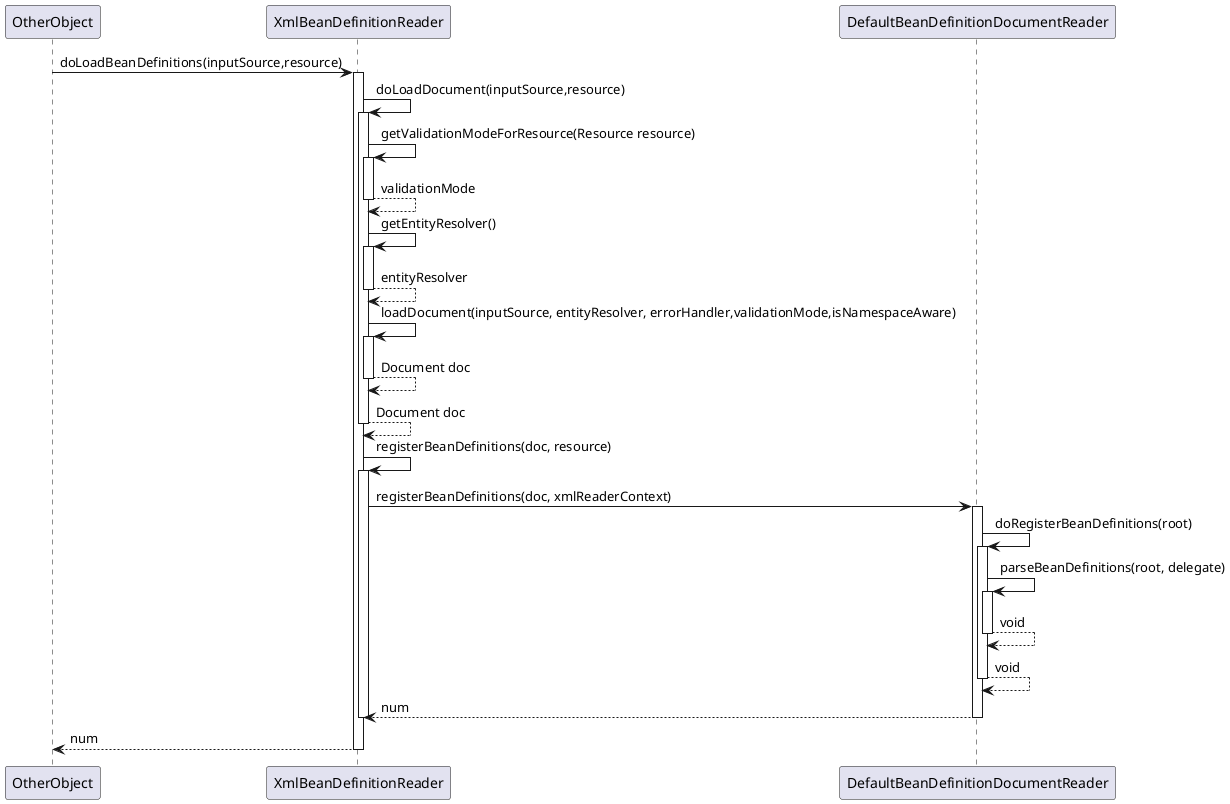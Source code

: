 @startuml
OtherObject -> XmlBeanDefinitionReader:doLoadBeanDefinitions(inputSource,resource)
activate XmlBeanDefinitionReader

XmlBeanDefinitionReader -> XmlBeanDefinitionReader: doLoadDocument(inputSource,resource)
activate XmlBeanDefinitionReader

XmlBeanDefinitionReader -> XmlBeanDefinitionReader: getValidationModeForResource(Resource resource)
activate XmlBeanDefinitionReader
return validationMode

XmlBeanDefinitionReader -> XmlBeanDefinitionReader: getEntityResolver()
activate XmlBeanDefinitionReader
return entityResolver

XmlBeanDefinitionReader -> XmlBeanDefinitionReader: loadDocument(inputSource, entityResolver, errorHandler,validationMode,isNamespaceAware)
activate XmlBeanDefinitionReader
return Document doc
return Document doc

XmlBeanDefinitionReader -> XmlBeanDefinitionReader: registerBeanDefinitions(doc, resource)
activate XmlBeanDefinitionReader

XmlBeanDefinitionReader -> DefaultBeanDefinitionDocumentReader: registerBeanDefinitions(doc, xmlReaderContext)
activate DefaultBeanDefinitionDocumentReader

DefaultBeanDefinitionDocumentReader -> DefaultBeanDefinitionDocumentReader: doRegisterBeanDefinitions(root)
activate DefaultBeanDefinitionDocumentReader
DefaultBeanDefinitionDocumentReader -> DefaultBeanDefinitionDocumentReader: parseBeanDefinitions(root, delegate)
activate DefaultBeanDefinitionDocumentReader
return void
return void

DefaultBeanDefinitionDocumentReader --> XmlBeanDefinitionReader: num
deactivate DefaultBeanDefinitionDocumentReader
deactivate XmlBeanDefinitionReader

return num

@enduml